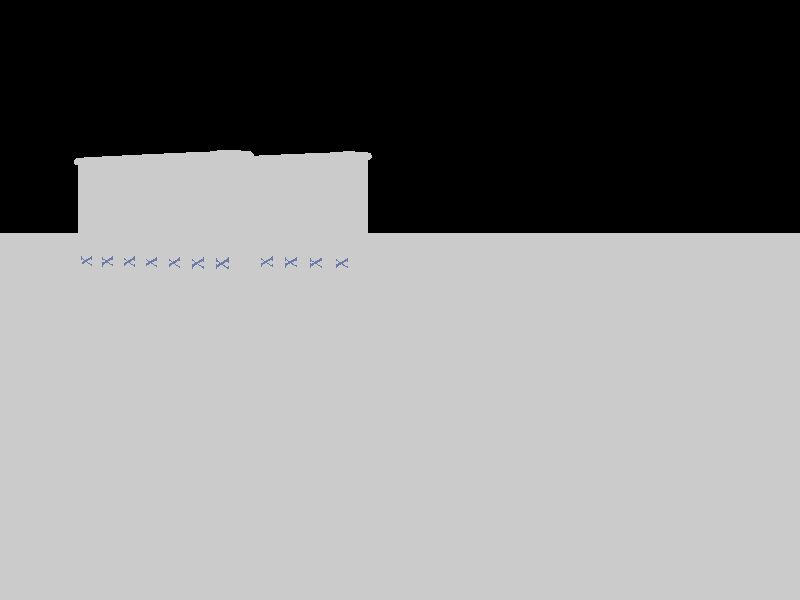 //Version 3.7    

global_settings { assumed_gamma 1.0 }  
#declare Move = 3.00 * clock;

/*-- library --*/
#include "colors.inc" 

#declare Jump_Start  = 0.5;
#declare Jump_Height = 7;
#if (clock < Jump_Start )
 #declare Camera_Y = 1.00;
#else
 #declare Camera_Y = 1.00
   + Jump_Height*
     0.5*(1-cos(4*pi*(clock-Jump_Start)));
#end

/*-- camera --*/
camera{
    location <8, Camera_Y, 8>         
    right     x*image_width/image_height
    look_at <0, 0.4, 0>   
    angle 35   
    rotate <0, -360*(clock+0.10), 0>
}

/*-- light --*/
light_source {
  <-3, 10, 18>
  color rgb <1.0, 0.9, 0.8>*2.4
}      

/*-- base --*/ 
#declare TxraBase=
texture {
  pigment {
    color rgb 0.6
  }
  finish {
    ambient 0.0
    diffuse 0.6
    specular 0.15
  }
}  

plane {
  y, 0
  texture { TxraBase }
} 

#declare Text_Obj=
text {
  ttf
  "timrom.ttf",
  " x ",
  12, 0.0

  scale 0.26
  translate -0.5
  rotate 90*z
  translate 0.5
  translate 0.8*y
}

#declare Tex_Metal_A=
texture {
  pigment {
    gradient y
    color_map {
      [0.35 color rgb <0.65,0.2,0.1> ]
      [0.35 color rgb <0.15,0.2,0.4> ]
    }
    scale 2
  }
  finish {
    ambient 0.0
    diffuse 0.2
    specular 0.4
    roughness 0.1
    metallic

    reflection {
      0.8
      metallic
    }
  }
  normal {
    granite 0.05
    warp {turbulence 1}
    scale 0.1
  }
}

/*-- Column --*/
#declare Tex_Column=
texture {
  object {
    Text_Obj
    texture { TxraBase },
    texture { Tex_Metal_A }
  }

  warp { cylindrical }
}
 

/*-- Torus --*/ 

#declare Obj=
union {
  cylinder { 0, 2.1*y, 0.2 texture { Tex_Column } }
  torus { 0.2, 0.04 translate 0.04*y }
  torus { 0.2, 0.04 translate 2.06*y }
  texture { TxraBase }
}

//object { Obj }  


#macro Obj4(Angle)
  Obj
  rotate Angle*y
  scale 0.8
  //translate 1.2*x
#end

/*-- tube --*/
                
object { Obj4(260) rotate  20*y translate <0.5,0,0.4> }      
object { Obj4(260) rotate  20*y translate <0.7,0,0.2> }  
object { Obj4(260) rotate  20*y translate <0.9,0,0.0> }
object { Obj4(260) rotate  20*y translate <1.1,0,-0.2> }
object { Obj4(260) rotate  20*y translate <1.3,0,-0.4> } 
object { Obj4(260) rotate  20*y translate <1.5,0,-0.6> }
object { Obj4(260) rotate  20*y translate <1.7,0,-0.8> }         

object { Obj4(260) rotate  20*y translate <1.5,0,0.4> }      
object { Obj4(260) rotate  20*y translate <1.7,0,0.2> }  
object { Obj4(260) rotate  20*y translate <1.9,0,0.0> }
object { Obj4(260) rotate  20*y translate <2.1,0,-0.2> }
object { Obj4(260) rotate  20*y translate <2.3,0,-0.4> } 
object { Obj4(260) rotate  20*y translate <2.5,0,-0.6> }
object { Obj4(260) rotate  20*y translate <2.7,0,-0.8> } 
                                                                 
                                                                 
                                                              
                                                              


